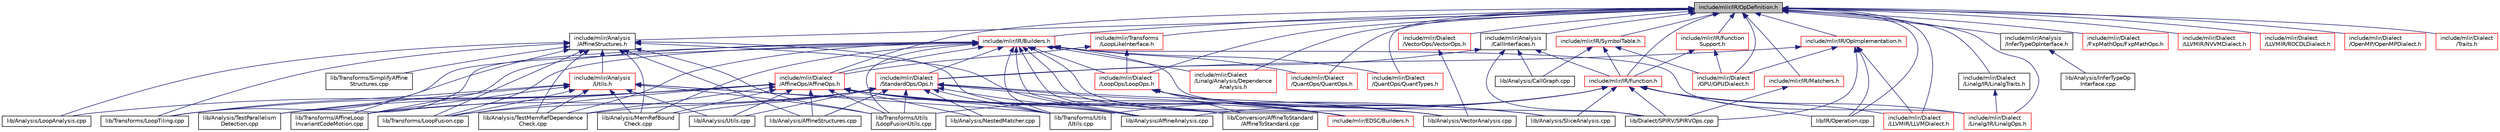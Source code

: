 digraph "include/mlir/IR/OpDefinition.h"
{
  bgcolor="transparent";
  edge [fontname="Helvetica",fontsize="10",labelfontname="Helvetica",labelfontsize="10"];
  node [fontname="Helvetica",fontsize="10",shape=record];
  Node45 [label="include/mlir/IR/OpDefinition.h",height=0.2,width=0.4,color="black", fillcolor="grey75", style="filled", fontcolor="black"];
  Node45 -> Node46 [dir="back",color="midnightblue",fontsize="10",style="solid",fontname="Helvetica"];
  Node46 [label="include/mlir/Analysis\l/AffineStructures.h",height=0.2,width=0.4,color="black",URL="$AffineStructures_8h.html"];
  Node46 -> Node47 [dir="back",color="midnightblue",fontsize="10",style="solid",fontname="Helvetica"];
  Node47 [label="include/mlir/Analysis\l/Utils.h",height=0.2,width=0.4,color="red",URL="$Analysis_2Utils_8h.html"];
  Node47 -> Node48 [dir="back",color="midnightblue",fontsize="10",style="solid",fontname="Helvetica"];
  Node48 [label="lib/Analysis/AffineAnalysis.cpp",height=0.2,width=0.4,color="black",URL="$AffineAnalysis_8cpp.html"];
  Node47 -> Node49 [dir="back",color="midnightblue",fontsize="10",style="solid",fontname="Helvetica"];
  Node49 [label="lib/Analysis/MemRefBound\lCheck.cpp",height=0.2,width=0.4,color="black",URL="$MemRefBoundCheck_8cpp.html"];
  Node47 -> Node50 [dir="back",color="midnightblue",fontsize="10",style="solid",fontname="Helvetica"];
  Node50 [label="lib/Analysis/TestMemRefDependence\lCheck.cpp",height=0.2,width=0.4,color="black",URL="$TestMemRefDependenceCheck_8cpp.html"];
  Node47 -> Node51 [dir="back",color="midnightblue",fontsize="10",style="solid",fontname="Helvetica"];
  Node51 [label="lib/Analysis/TestParallelism\lDetection.cpp",height=0.2,width=0.4,color="black",URL="$TestParallelismDetection_8cpp.html"];
  Node47 -> Node52 [dir="back",color="midnightblue",fontsize="10",style="solid",fontname="Helvetica"];
  Node52 [label="lib/Analysis/Utils.cpp",height=0.2,width=0.4,color="black",URL="$Analysis_2Utils_8cpp.html"];
  Node47 -> Node54 [dir="back",color="midnightblue",fontsize="10",style="solid",fontname="Helvetica"];
  Node54 [label="lib/Transforms/AffineLoop\lInvariantCodeMotion.cpp",height=0.2,width=0.4,color="black",URL="$AffineLoopInvariantCodeMotion_8cpp.html"];
  Node47 -> Node55 [dir="back",color="midnightblue",fontsize="10",style="solid",fontname="Helvetica"];
  Node55 [label="lib/Transforms/LoopFusion.cpp",height=0.2,width=0.4,color="black",URL="$LoopFusion_8cpp.html"];
  Node47 -> Node56 [dir="back",color="midnightblue",fontsize="10",style="solid",fontname="Helvetica"];
  Node56 [label="lib/Transforms/LoopTiling.cpp",height=0.2,width=0.4,color="black",URL="$LoopTiling_8cpp.html"];
  Node47 -> Node59 [dir="back",color="midnightblue",fontsize="10",style="solid",fontname="Helvetica"];
  Node59 [label="lib/Transforms/Utils\l/LoopFusionUtils.cpp",height=0.2,width=0.4,color="black",URL="$LoopFusionUtils_8cpp.html"];
  Node47 -> Node61 [dir="back",color="midnightblue",fontsize="10",style="solid",fontname="Helvetica"];
  Node61 [label="lib/Transforms/Utils\l/Utils.cpp",height=0.2,width=0.4,color="black",URL="$Transforms_2Utils_2Utils_8cpp.html"];
  Node46 -> Node48 [dir="back",color="midnightblue",fontsize="10",style="solid",fontname="Helvetica"];
  Node46 -> Node63 [dir="back",color="midnightblue",fontsize="10",style="solid",fontname="Helvetica"];
  Node63 [label="lib/Analysis/AffineStructures.cpp",height=0.2,width=0.4,color="black",URL="$AffineStructures_8cpp.html"];
  Node46 -> Node64 [dir="back",color="midnightblue",fontsize="10",style="solid",fontname="Helvetica"];
  Node64 [label="lib/Analysis/LoopAnalysis.cpp",height=0.2,width=0.4,color="black",URL="$LoopAnalysis_8cpp.html"];
  Node46 -> Node49 [dir="back",color="midnightblue",fontsize="10",style="solid",fontname="Helvetica"];
  Node46 -> Node50 [dir="back",color="midnightblue",fontsize="10",style="solid",fontname="Helvetica"];
  Node46 -> Node54 [dir="back",color="midnightblue",fontsize="10",style="solid",fontname="Helvetica"];
  Node46 -> Node55 [dir="back",color="midnightblue",fontsize="10",style="solid",fontname="Helvetica"];
  Node46 -> Node56 [dir="back",color="midnightblue",fontsize="10",style="solid",fontname="Helvetica"];
  Node46 -> Node65 [dir="back",color="midnightblue",fontsize="10",style="solid",fontname="Helvetica"];
  Node65 [label="lib/Transforms/SimplifyAffine\lStructures.cpp",height=0.2,width=0.4,color="black",URL="$SimplifyAffineStructures_8cpp.html"];
  Node46 -> Node59 [dir="back",color="midnightblue",fontsize="10",style="solid",fontname="Helvetica"];
  Node46 -> Node61 [dir="back",color="midnightblue",fontsize="10",style="solid",fontname="Helvetica"];
  Node45 -> Node66 [dir="back",color="midnightblue",fontsize="10",style="solid",fontname="Helvetica"];
  Node66 [label="include/mlir/Analysis\l/CallInterfaces.h",height=0.2,width=0.4,color="black",URL="$CallInterfaces_8h.html"];
  Node66 -> Node67 [dir="back",color="midnightblue",fontsize="10",style="solid",fontname="Helvetica"];
  Node67 [label="include/mlir/Dialect\l/StandardOps/Ops.h",height=0.2,width=0.4,color="red",URL="$Ops_8h.html"];
  Node67 -> Node76 [dir="back",color="midnightblue",fontsize="10",style="solid",fontname="Helvetica"];
  Node76 [label="include/mlir/EDSC/Builders.h",height=0.2,width=0.4,color="red",URL="$EDSC_2Builders_8h.html"];
  Node67 -> Node48 [dir="back",color="midnightblue",fontsize="10",style="solid",fontname="Helvetica"];
  Node67 -> Node63 [dir="back",color="midnightblue",fontsize="10",style="solid",fontname="Helvetica"];
  Node67 -> Node49 [dir="back",color="midnightblue",fontsize="10",style="solid",fontname="Helvetica"];
  Node67 -> Node93 [dir="back",color="midnightblue",fontsize="10",style="solid",fontname="Helvetica"];
  Node93 [label="lib/Analysis/NestedMatcher.cpp",height=0.2,width=0.4,color="black",URL="$NestedMatcher_8cpp.html"];
  Node67 -> Node50 [dir="back",color="midnightblue",fontsize="10",style="solid",fontname="Helvetica"];
  Node67 -> Node52 [dir="back",color="midnightblue",fontsize="10",style="solid",fontname="Helvetica"];
  Node67 -> Node94 [dir="back",color="midnightblue",fontsize="10",style="solid",fontname="Helvetica"];
  Node94 [label="lib/Analysis/VectorAnalysis.cpp",height=0.2,width=0.4,color="black",URL="$VectorAnalysis_8cpp.html"];
  Node67 -> Node95 [dir="back",color="midnightblue",fontsize="10",style="solid",fontname="Helvetica"];
  Node95 [label="lib/Conversion/AffineToStandard\l/AffineToStandard.cpp",height=0.2,width=0.4,color="black",URL="$AffineToStandard_8cpp.html"];
  Node67 -> Node54 [dir="back",color="midnightblue",fontsize="10",style="solid",fontname="Helvetica"];
  Node67 -> Node55 [dir="back",color="midnightblue",fontsize="10",style="solid",fontname="Helvetica"];
  Node67 -> Node59 [dir="back",color="midnightblue",fontsize="10",style="solid",fontname="Helvetica"];
  Node67 -> Node61 [dir="back",color="midnightblue",fontsize="10",style="solid",fontname="Helvetica"];
  Node66 -> Node121 [dir="back",color="midnightblue",fontsize="10",style="solid",fontname="Helvetica"];
  Node121 [label="include/mlir/IR/Function.h",height=0.2,width=0.4,color="red",URL="$Function_8h.html"];
  Node121 -> Node123 [dir="back",color="midnightblue",fontsize="10",style="solid",fontname="Helvetica"];
  Node123 [label="include/mlir/Dialect\l/Linalg/IR/LinalgOps.h",height=0.2,width=0.4,color="red",URL="$LinalgOps_8h.html"];
  Node121 -> Node127 [dir="back",color="midnightblue",fontsize="10",style="solid",fontname="Helvetica"];
  Node127 [label="include/mlir/Dialect\l/LLVMIR/LLVMDialect.h",height=0.2,width=0.4,color="red",URL="$LLVMDialect_8h.html"];
  Node121 -> Node48 [dir="back",color="midnightblue",fontsize="10",style="solid",fontname="Helvetica"];
  Node121 -> Node187 [dir="back",color="midnightblue",fontsize="10",style="solid",fontname="Helvetica"];
  Node187 [label="lib/Analysis/SliceAnalysis.cpp",height=0.2,width=0.4,color="black",URL="$SliceAnalysis_8cpp.html"];
  Node121 -> Node150 [dir="back",color="midnightblue",fontsize="10",style="solid",fontname="Helvetica"];
  Node150 [label="lib/Dialect/SPIRV/SPIRVOps.cpp",height=0.2,width=0.4,color="black",URL="$SPIRVOps_8cpp.html"];
  Node121 -> Node194 [dir="back",color="midnightblue",fontsize="10",style="solid",fontname="Helvetica"];
  Node194 [label="lib/IR/Operation.cpp",height=0.2,width=0.4,color="black",URL="$Operation_8cpp.html"];
  Node121 -> Node59 [dir="back",color="midnightblue",fontsize="10",style="solid",fontname="Helvetica"];
  Node121 -> Node61 [dir="back",color="midnightblue",fontsize="10",style="solid",fontname="Helvetica"];
  Node66 -> Node196 [dir="back",color="midnightblue",fontsize="10",style="solid",fontname="Helvetica"];
  Node196 [label="lib/Analysis/CallGraph.cpp",height=0.2,width=0.4,color="black",URL="$CallGraph_8cpp.html"];
  Node66 -> Node150 [dir="back",color="midnightblue",fontsize="10",style="solid",fontname="Helvetica"];
  Node45 -> Node197 [dir="back",color="midnightblue",fontsize="10",style="solid",fontname="Helvetica"];
  Node197 [label="include/mlir/Analysis\l/InferTypeOpInterface.h",height=0.2,width=0.4,color="black",URL="$InferTypeOpInterface_8h.html"];
  Node197 -> Node198 [dir="back",color="midnightblue",fontsize="10",style="solid",fontname="Helvetica"];
  Node198 [label="lib/Analysis/InferTypeOp\lInterface.cpp",height=0.2,width=0.4,color="black",URL="$InferTypeOpInterface_8cpp.html"];
  Node45 -> Node199 [dir="back",color="midnightblue",fontsize="10",style="solid",fontname="Helvetica"];
  Node199 [label="include/mlir/Dialect\l/AffineOps/AffineOps.h",height=0.2,width=0.4,color="red",URL="$AffineOps_8h.html"];
  Node199 -> Node76 [dir="back",color="midnightblue",fontsize="10",style="solid",fontname="Helvetica"];
  Node199 -> Node48 [dir="back",color="midnightblue",fontsize="10",style="solid",fontname="Helvetica"];
  Node199 -> Node63 [dir="back",color="midnightblue",fontsize="10",style="solid",fontname="Helvetica"];
  Node199 -> Node64 [dir="back",color="midnightblue",fontsize="10",style="solid",fontname="Helvetica"];
  Node199 -> Node49 [dir="back",color="midnightblue",fontsize="10",style="solid",fontname="Helvetica"];
  Node199 -> Node93 [dir="back",color="midnightblue",fontsize="10",style="solid",fontname="Helvetica"];
  Node199 -> Node187 [dir="back",color="midnightblue",fontsize="10",style="solid",fontname="Helvetica"];
  Node199 -> Node50 [dir="back",color="midnightblue",fontsize="10",style="solid",fontname="Helvetica"];
  Node199 -> Node51 [dir="back",color="midnightblue",fontsize="10",style="solid",fontname="Helvetica"];
  Node199 -> Node52 [dir="back",color="midnightblue",fontsize="10",style="solid",fontname="Helvetica"];
  Node199 -> Node94 [dir="back",color="midnightblue",fontsize="10",style="solid",fontname="Helvetica"];
  Node199 -> Node95 [dir="back",color="midnightblue",fontsize="10",style="solid",fontname="Helvetica"];
  Node199 -> Node54 [dir="back",color="midnightblue",fontsize="10",style="solid",fontname="Helvetica"];
  Node199 -> Node55 [dir="back",color="midnightblue",fontsize="10",style="solid",fontname="Helvetica"];
  Node199 -> Node56 [dir="back",color="midnightblue",fontsize="10",style="solid",fontname="Helvetica"];
  Node199 -> Node59 [dir="back",color="midnightblue",fontsize="10",style="solid",fontname="Helvetica"];
  Node199 -> Node61 [dir="back",color="midnightblue",fontsize="10",style="solid",fontname="Helvetica"];
  Node45 -> Node201 [dir="back",color="midnightblue",fontsize="10",style="solid",fontname="Helvetica"];
  Node201 [label="include/mlir/Dialect\l/FxpMathOps/FxpMathOps.h",height=0.2,width=0.4,color="red",URL="$FxpMathOps_8h.html"];
  Node45 -> Node204 [dir="back",color="midnightblue",fontsize="10",style="solid",fontname="Helvetica"];
  Node204 [label="include/mlir/Dialect\l/GPU/GPUDialect.h",height=0.2,width=0.4,color="red",URL="$GPUDialect_8h.html"];
  Node45 -> Node206 [dir="back",color="midnightblue",fontsize="10",style="solid",fontname="Helvetica"];
  Node206 [label="include/mlir/Dialect\l/Linalg/Analysis/Dependence\lAnalysis.h",height=0.2,width=0.4,color="red",URL="$DependenceAnalysis_8h.html"];
  Node45 -> Node123 [dir="back",color="midnightblue",fontsize="10",style="solid",fontname="Helvetica"];
  Node45 -> Node207 [dir="back",color="midnightblue",fontsize="10",style="solid",fontname="Helvetica"];
  Node207 [label="include/mlir/Dialect\l/Linalg/IR/LinalgTraits.h",height=0.2,width=0.4,color="black",URL="$LinalgTraits_8h.html"];
  Node207 -> Node123 [dir="back",color="midnightblue",fontsize="10",style="solid",fontname="Helvetica"];
  Node45 -> Node127 [dir="back",color="midnightblue",fontsize="10",style="solid",fontname="Helvetica"];
  Node45 -> Node208 [dir="back",color="midnightblue",fontsize="10",style="solid",fontname="Helvetica"];
  Node208 [label="include/mlir/Dialect\l/LLVMIR/NVVMDialect.h",height=0.2,width=0.4,color="red",URL="$NVVMDialect_8h.html"];
  Node45 -> Node209 [dir="back",color="midnightblue",fontsize="10",style="solid",fontname="Helvetica"];
  Node209 [label="include/mlir/Dialect\l/LLVMIR/ROCDLDialect.h",height=0.2,width=0.4,color="red",URL="$ROCDLDialect_8h.html"];
  Node45 -> Node210 [dir="back",color="midnightblue",fontsize="10",style="solid",fontname="Helvetica"];
  Node210 [label="include/mlir/Dialect\l/LoopOps/LoopOps.h",height=0.2,width=0.4,color="red",URL="$LoopOps_8h.html"];
  Node210 -> Node76 [dir="back",color="midnightblue",fontsize="10",style="solid",fontname="Helvetica"];
  Node210 -> Node187 [dir="back",color="midnightblue",fontsize="10",style="solid",fontname="Helvetica"];
  Node210 -> Node95 [dir="back",color="midnightblue",fontsize="10",style="solid",fontname="Helvetica"];
  Node45 -> Node212 [dir="back",color="midnightblue",fontsize="10",style="solid",fontname="Helvetica"];
  Node212 [label="include/mlir/Dialect\l/OpenMP/OpenMPDialect.h",height=0.2,width=0.4,color="red",URL="$OpenMPDialect_8h.html"];
  Node45 -> Node214 [dir="back",color="midnightblue",fontsize="10",style="solid",fontname="Helvetica"];
  Node214 [label="include/mlir/Dialect\l/QuantOps/QuantOps.h",height=0.2,width=0.4,color="red",URL="$QuantOps_8h.html"];
  Node45 -> Node219 [dir="back",color="midnightblue",fontsize="10",style="solid",fontname="Helvetica"];
  Node219 [label="include/mlir/Dialect\l/QuantOps/QuantTypes.h",height=0.2,width=0.4,color="red",URL="$QuantTypes_8h.html"];
  Node45 -> Node228 [dir="back",color="midnightblue",fontsize="10",style="solid",fontname="Helvetica"];
  Node228 [label="include/mlir/Dialect\l/Traits.h",height=0.2,width=0.4,color="red",URL="$Traits_8h.html"];
  Node45 -> Node230 [dir="back",color="midnightblue",fontsize="10",style="solid",fontname="Helvetica"];
  Node230 [label="include/mlir/Dialect\l/VectorOps/VectorOps.h",height=0.2,width=0.4,color="red",URL="$VectorOps_8h.html"];
  Node230 -> Node94 [dir="back",color="midnightblue",fontsize="10",style="solid",fontname="Helvetica"];
  Node45 -> Node232 [dir="back",color="midnightblue",fontsize="10",style="solid",fontname="Helvetica"];
  Node232 [label="include/mlir/IR/Builders.h",height=0.2,width=0.4,color="red",URL="$IR_2Builders_8h.html"];
  Node232 -> Node199 [dir="back",color="midnightblue",fontsize="10",style="solid",fontname="Helvetica"];
  Node232 -> Node206 [dir="back",color="midnightblue",fontsize="10",style="solid",fontname="Helvetica"];
  Node232 -> Node123 [dir="back",color="midnightblue",fontsize="10",style="solid",fontname="Helvetica"];
  Node232 -> Node210 [dir="back",color="midnightblue",fontsize="10",style="solid",fontname="Helvetica"];
  Node232 -> Node214 [dir="back",color="midnightblue",fontsize="10",style="solid",fontname="Helvetica"];
  Node232 -> Node219 [dir="back",color="midnightblue",fontsize="10",style="solid",fontname="Helvetica"];
  Node232 -> Node67 [dir="back",color="midnightblue",fontsize="10",style="solid",fontname="Helvetica"];
  Node232 -> Node76 [dir="back",color="midnightblue",fontsize="10",style="solid",fontname="Helvetica"];
  Node232 -> Node48 [dir="back",color="midnightblue",fontsize="10",style="solid",fontname="Helvetica"];
  Node232 -> Node49 [dir="back",color="midnightblue",fontsize="10",style="solid",fontname="Helvetica"];
  Node232 -> Node50 [dir="back",color="midnightblue",fontsize="10",style="solid",fontname="Helvetica"];
  Node232 -> Node51 [dir="back",color="midnightblue",fontsize="10",style="solid",fontname="Helvetica"];
  Node232 -> Node94 [dir="back",color="midnightblue",fontsize="10",style="solid",fontname="Helvetica"];
  Node232 -> Node95 [dir="back",color="midnightblue",fontsize="10",style="solid",fontname="Helvetica"];
  Node232 -> Node150 [dir="back",color="midnightblue",fontsize="10",style="solid",fontname="Helvetica"];
  Node232 -> Node54 [dir="back",color="midnightblue",fontsize="10",style="solid",fontname="Helvetica"];
  Node232 -> Node55 [dir="back",color="midnightblue",fontsize="10",style="solid",fontname="Helvetica"];
  Node232 -> Node56 [dir="back",color="midnightblue",fontsize="10",style="solid",fontname="Helvetica"];
  Node232 -> Node59 [dir="back",color="midnightblue",fontsize="10",style="solid",fontname="Helvetica"];
  Node232 -> Node61 [dir="back",color="midnightblue",fontsize="10",style="solid",fontname="Helvetica"];
  Node45 -> Node121 [dir="back",color="midnightblue",fontsize="10",style="solid",fontname="Helvetica"];
  Node45 -> Node251 [dir="back",color="midnightblue",fontsize="10",style="solid",fontname="Helvetica"];
  Node251 [label="include/mlir/IR/Function\lSupport.h",height=0.2,width=0.4,color="red",URL="$FunctionSupport_8h.html"];
  Node251 -> Node204 [dir="back",color="midnightblue",fontsize="10",style="solid",fontname="Helvetica"];
  Node251 -> Node121 [dir="back",color="midnightblue",fontsize="10",style="solid",fontname="Helvetica"];
  Node45 -> Node253 [dir="back",color="midnightblue",fontsize="10",style="solid",fontname="Helvetica"];
  Node253 [label="include/mlir/IR/Matchers.h",height=0.2,width=0.4,color="red",URL="$Matchers_8h.html"];
  Node253 -> Node150 [dir="back",color="midnightblue",fontsize="10",style="solid",fontname="Helvetica"];
  Node45 -> Node254 [dir="back",color="midnightblue",fontsize="10",style="solid",fontname="Helvetica"];
  Node254 [label="include/mlir/IR/OpImplementation.h",height=0.2,width=0.4,color="red",URL="$OpImplementation_8h.html"];
  Node254 -> Node204 [dir="back",color="midnightblue",fontsize="10",style="solid",fontname="Helvetica"];
  Node254 -> Node127 [dir="back",color="midnightblue",fontsize="10",style="solid",fontname="Helvetica"];
  Node254 -> Node67 [dir="back",color="midnightblue",fontsize="10",style="solid",fontname="Helvetica"];
  Node254 -> Node150 [dir="back",color="midnightblue",fontsize="10",style="solid",fontname="Helvetica"];
  Node254 -> Node194 [dir="back",color="midnightblue",fontsize="10",style="solid",fontname="Helvetica"];
  Node45 -> Node257 [dir="back",color="midnightblue",fontsize="10",style="solid",fontname="Helvetica"];
  Node257 [label="include/mlir/IR/SymbolTable.h",height=0.2,width=0.4,color="red",URL="$SymbolTable_8h.html"];
  Node257 -> Node204 [dir="back",color="midnightblue",fontsize="10",style="solid",fontname="Helvetica"];
  Node257 -> Node121 [dir="back",color="midnightblue",fontsize="10",style="solid",fontname="Helvetica"];
  Node257 -> Node196 [dir="back",color="midnightblue",fontsize="10",style="solid",fontname="Helvetica"];
  Node45 -> Node263 [dir="back",color="midnightblue",fontsize="10",style="solid",fontname="Helvetica"];
  Node263 [label="include/mlir/Transforms\l/LoopLikeInterface.h",height=0.2,width=0.4,color="red",URL="$LoopLikeInterface_8h.html"];
  Node263 -> Node199 [dir="back",color="midnightblue",fontsize="10",style="solid",fontname="Helvetica"];
  Node263 -> Node210 [dir="back",color="midnightblue",fontsize="10",style="solid",fontname="Helvetica"];
  Node45 -> Node194 [dir="back",color="midnightblue",fontsize="10",style="solid",fontname="Helvetica"];
}
